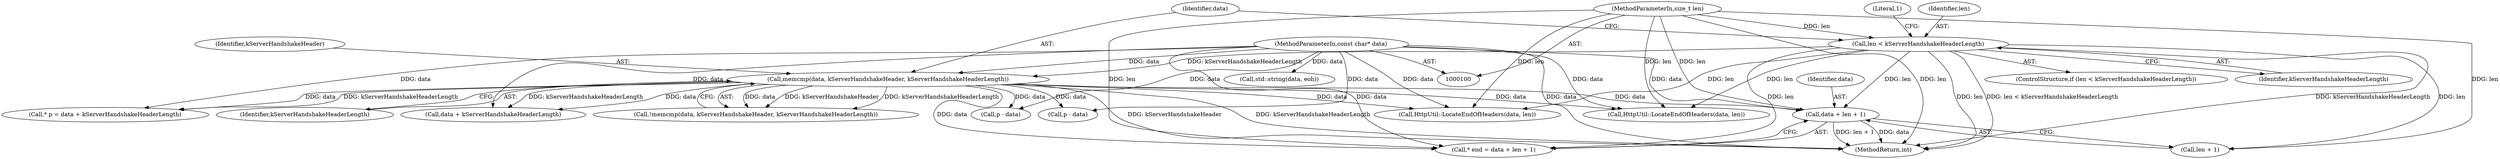 digraph "1_Chrome_511d0a0a31a54e0cc0f15cb1b977dc9f9b20f0d3_4@pointer" {
"1000151" [label="(Call,data + len + 1)"];
"1000101" [label="(MethodParameterIn,const char* data)"];
"1000117" [label="(Call,memcmp(data, kServerHandshakeHeader, kServerHandshakeHeaderLength))"];
"1000108" [label="(Call,len < kServerHandshakeHeaderLength)"];
"1000102" [label="(MethodParameterIn,size_t len)"];
"1000145" [label="(Call,data + kServerHandshakeHeaderLength)"];
"1000117" [label="(Call,memcmp(data, kServerHandshakeHeader, kServerHandshakeHeaderLength))"];
"1000151" [label="(Call,data + len + 1)"];
"1000237" [label="(Call,HttpUtil::LocateEndOfHeaders(data, len))"];
"1000102" [label="(MethodParameterIn,size_t len)"];
"1000118" [label="(Identifier,data)"];
"1000143" [label="(Call,* p = data + kServerHandshakeHeaderLength)"];
"1000120" [label="(Identifier,kServerHandshakeHeaderLength)"];
"1000153" [label="(Call,len + 1)"];
"1000152" [label="(Identifier,data)"];
"1000101" [label="(MethodParameterIn,const char* data)"];
"1000130" [label="(Call,HttpUtil::LocateEndOfHeaders(data, len))"];
"1000259" [label="(Call,std::string(data, eoh))"];
"1000110" [label="(Identifier,kServerHandshakeHeaderLength)"];
"1000114" [label="(Literal,1)"];
"1000109" [label="(Identifier,len)"];
"1000192" [label="(Call,p - data)"];
"1000228" [label="(Call,p - data)"];
"1000149" [label="(Call,* end = data + len + 1)"];
"1000119" [label="(Identifier,kServerHandshakeHeader)"];
"1000116" [label="(Call,!memcmp(data, kServerHandshakeHeader, kServerHandshakeHeaderLength))"];
"1000108" [label="(Call,len < kServerHandshakeHeaderLength)"];
"1000107" [label="(ControlStructure,if (len < kServerHandshakeHeaderLength))"];
"1000288" [label="(MethodReturn,int)"];
"1000151" -> "1000149"  [label="AST: "];
"1000151" -> "1000153"  [label="CFG: "];
"1000152" -> "1000151"  [label="AST: "];
"1000153" -> "1000151"  [label="AST: "];
"1000149" -> "1000151"  [label="CFG: "];
"1000151" -> "1000288"  [label="DDG: len + 1"];
"1000151" -> "1000288"  [label="DDG: data"];
"1000101" -> "1000151"  [label="DDG: data"];
"1000117" -> "1000151"  [label="DDG: data"];
"1000108" -> "1000151"  [label="DDG: len"];
"1000102" -> "1000151"  [label="DDG: len"];
"1000101" -> "1000100"  [label="AST: "];
"1000101" -> "1000288"  [label="DDG: data"];
"1000101" -> "1000117"  [label="DDG: data"];
"1000101" -> "1000130"  [label="DDG: data"];
"1000101" -> "1000143"  [label="DDG: data"];
"1000101" -> "1000145"  [label="DDG: data"];
"1000101" -> "1000149"  [label="DDG: data"];
"1000101" -> "1000192"  [label="DDG: data"];
"1000101" -> "1000228"  [label="DDG: data"];
"1000101" -> "1000237"  [label="DDG: data"];
"1000101" -> "1000259"  [label="DDG: data"];
"1000117" -> "1000116"  [label="AST: "];
"1000117" -> "1000120"  [label="CFG: "];
"1000118" -> "1000117"  [label="AST: "];
"1000119" -> "1000117"  [label="AST: "];
"1000120" -> "1000117"  [label="AST: "];
"1000116" -> "1000117"  [label="CFG: "];
"1000117" -> "1000288"  [label="DDG: kServerHandshakeHeaderLength"];
"1000117" -> "1000288"  [label="DDG: kServerHandshakeHeader"];
"1000117" -> "1000116"  [label="DDG: data"];
"1000117" -> "1000116"  [label="DDG: kServerHandshakeHeader"];
"1000117" -> "1000116"  [label="DDG: kServerHandshakeHeaderLength"];
"1000108" -> "1000117"  [label="DDG: kServerHandshakeHeaderLength"];
"1000117" -> "1000130"  [label="DDG: data"];
"1000117" -> "1000143"  [label="DDG: data"];
"1000117" -> "1000143"  [label="DDG: kServerHandshakeHeaderLength"];
"1000117" -> "1000145"  [label="DDG: data"];
"1000117" -> "1000145"  [label="DDG: kServerHandshakeHeaderLength"];
"1000117" -> "1000149"  [label="DDG: data"];
"1000117" -> "1000192"  [label="DDG: data"];
"1000117" -> "1000228"  [label="DDG: data"];
"1000117" -> "1000237"  [label="DDG: data"];
"1000108" -> "1000107"  [label="AST: "];
"1000108" -> "1000110"  [label="CFG: "];
"1000109" -> "1000108"  [label="AST: "];
"1000110" -> "1000108"  [label="AST: "];
"1000114" -> "1000108"  [label="CFG: "];
"1000118" -> "1000108"  [label="CFG: "];
"1000108" -> "1000288"  [label="DDG: len < kServerHandshakeHeaderLength"];
"1000108" -> "1000288"  [label="DDG: kServerHandshakeHeaderLength"];
"1000108" -> "1000288"  [label="DDG: len"];
"1000102" -> "1000108"  [label="DDG: len"];
"1000108" -> "1000130"  [label="DDG: len"];
"1000108" -> "1000149"  [label="DDG: len"];
"1000108" -> "1000153"  [label="DDG: len"];
"1000108" -> "1000237"  [label="DDG: len"];
"1000102" -> "1000100"  [label="AST: "];
"1000102" -> "1000288"  [label="DDG: len"];
"1000102" -> "1000130"  [label="DDG: len"];
"1000102" -> "1000149"  [label="DDG: len"];
"1000102" -> "1000153"  [label="DDG: len"];
"1000102" -> "1000237"  [label="DDG: len"];
}

